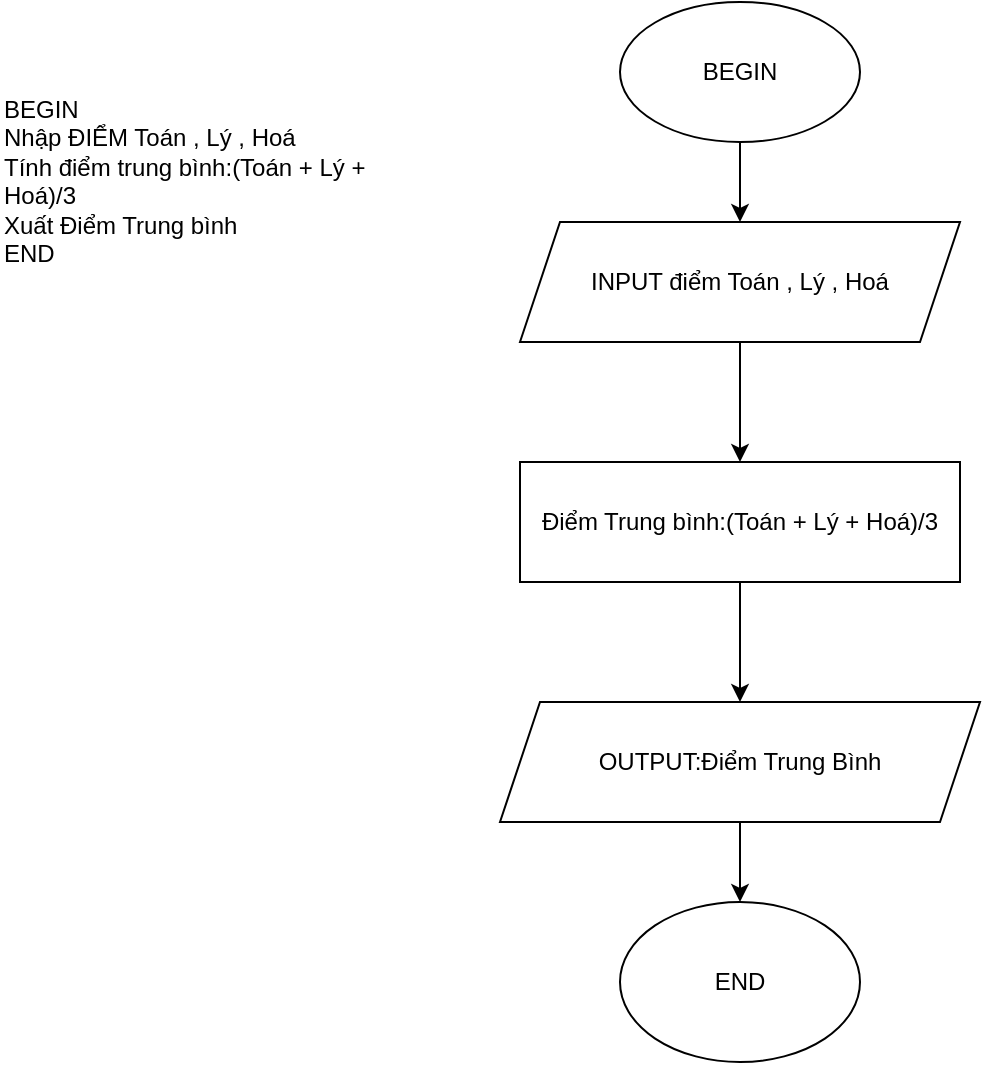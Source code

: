 <mxfile version="13.9.9" type="device"><diagram id="C5RBs43oDa-KdzZeNtuy" name="Page-1"><mxGraphModel dx="1024" dy="584" grid="1" gridSize="10" guides="1" tooltips="1" connect="1" arrows="1" fold="1" page="1" pageScale="1" pageWidth="827" pageHeight="1169" math="0" shadow="0"><root><mxCell id="WIyWlLk6GJQsqaUBKTNV-0"/><mxCell id="WIyWlLk6GJQsqaUBKTNV-1" parent="WIyWlLk6GJQsqaUBKTNV-0"/><mxCell id="HjWjoMKLGASUQxoYk2wj-6" value="" style="edgeStyle=orthogonalEdgeStyle;rounded=0;orthogonalLoop=1;jettySize=auto;html=1;" edge="1" parent="WIyWlLk6GJQsqaUBKTNV-1" source="HjWjoMKLGASUQxoYk2wj-0" target="HjWjoMKLGASUQxoYk2wj-3"><mxGeometry relative="1" as="geometry"/></mxCell><mxCell id="HjWjoMKLGASUQxoYk2wj-0" value="BEGIN" style="ellipse;whiteSpace=wrap;html=1;" vertex="1" parent="WIyWlLk6GJQsqaUBKTNV-1"><mxGeometry x="330" y="30" width="120" height="70" as="geometry"/></mxCell><mxCell id="HjWjoMKLGASUQxoYk2wj-1" value="END" style="ellipse;whiteSpace=wrap;html=1;" vertex="1" parent="WIyWlLk6GJQsqaUBKTNV-1"><mxGeometry x="330" y="480" width="120" height="80" as="geometry"/></mxCell><mxCell id="HjWjoMKLGASUQxoYk2wj-9" value="" style="edgeStyle=orthogonalEdgeStyle;rounded=0;orthogonalLoop=1;jettySize=auto;html=1;" edge="1" parent="WIyWlLk6GJQsqaUBKTNV-1" source="HjWjoMKLGASUQxoYk2wj-3" target="HjWjoMKLGASUQxoYk2wj-7"><mxGeometry relative="1" as="geometry"/></mxCell><mxCell id="HjWjoMKLGASUQxoYk2wj-3" value="INPUT điểm Toán , Lý , Hoá" style="shape=parallelogram;perimeter=parallelogramPerimeter;whiteSpace=wrap;html=1;fixedSize=1;" vertex="1" parent="WIyWlLk6GJQsqaUBKTNV-1"><mxGeometry x="280" y="140" width="220" height="60" as="geometry"/></mxCell><mxCell id="HjWjoMKLGASUQxoYk2wj-11" value="" style="edgeStyle=orthogonalEdgeStyle;rounded=0;orthogonalLoop=1;jettySize=auto;html=1;" edge="1" parent="WIyWlLk6GJQsqaUBKTNV-1" source="HjWjoMKLGASUQxoYk2wj-7" target="HjWjoMKLGASUQxoYk2wj-10"><mxGeometry relative="1" as="geometry"/></mxCell><mxCell id="HjWjoMKLGASUQxoYk2wj-7" value="Điểm Trung bình:(Toán + Lý + Hoá)/3" style="rounded=0;whiteSpace=wrap;html=1;" vertex="1" parent="WIyWlLk6GJQsqaUBKTNV-1"><mxGeometry x="280" y="260" width="220" height="60" as="geometry"/></mxCell><mxCell id="HjWjoMKLGASUQxoYk2wj-12" value="" style="edgeStyle=orthogonalEdgeStyle;rounded=0;orthogonalLoop=1;jettySize=auto;html=1;" edge="1" parent="WIyWlLk6GJQsqaUBKTNV-1" source="HjWjoMKLGASUQxoYk2wj-10" target="HjWjoMKLGASUQxoYk2wj-1"><mxGeometry relative="1" as="geometry"/></mxCell><mxCell id="HjWjoMKLGASUQxoYk2wj-10" value="OUTPUT:Điểm Trung Bình" style="shape=parallelogram;perimeter=parallelogramPerimeter;whiteSpace=wrap;html=1;fixedSize=1;" vertex="1" parent="WIyWlLk6GJQsqaUBKTNV-1"><mxGeometry x="270" y="380" width="240" height="60" as="geometry"/></mxCell><mxCell id="HjWjoMKLGASUQxoYk2wj-13" value="BEGIN&lt;br&gt;Nhập ĐIỂM Toán , Lý , Hoá&lt;br&gt;Tính điểm trung bình:(Toán + Lý + Hoá)/3&lt;br&gt;Xuất Điểm Trung bình&lt;br&gt;END" style="text;whiteSpace=wrap;html=1;" vertex="1" parent="WIyWlLk6GJQsqaUBKTNV-1"><mxGeometry x="20" y="70" width="190" height="120" as="geometry"/></mxCell></root></mxGraphModel></diagram></mxfile>